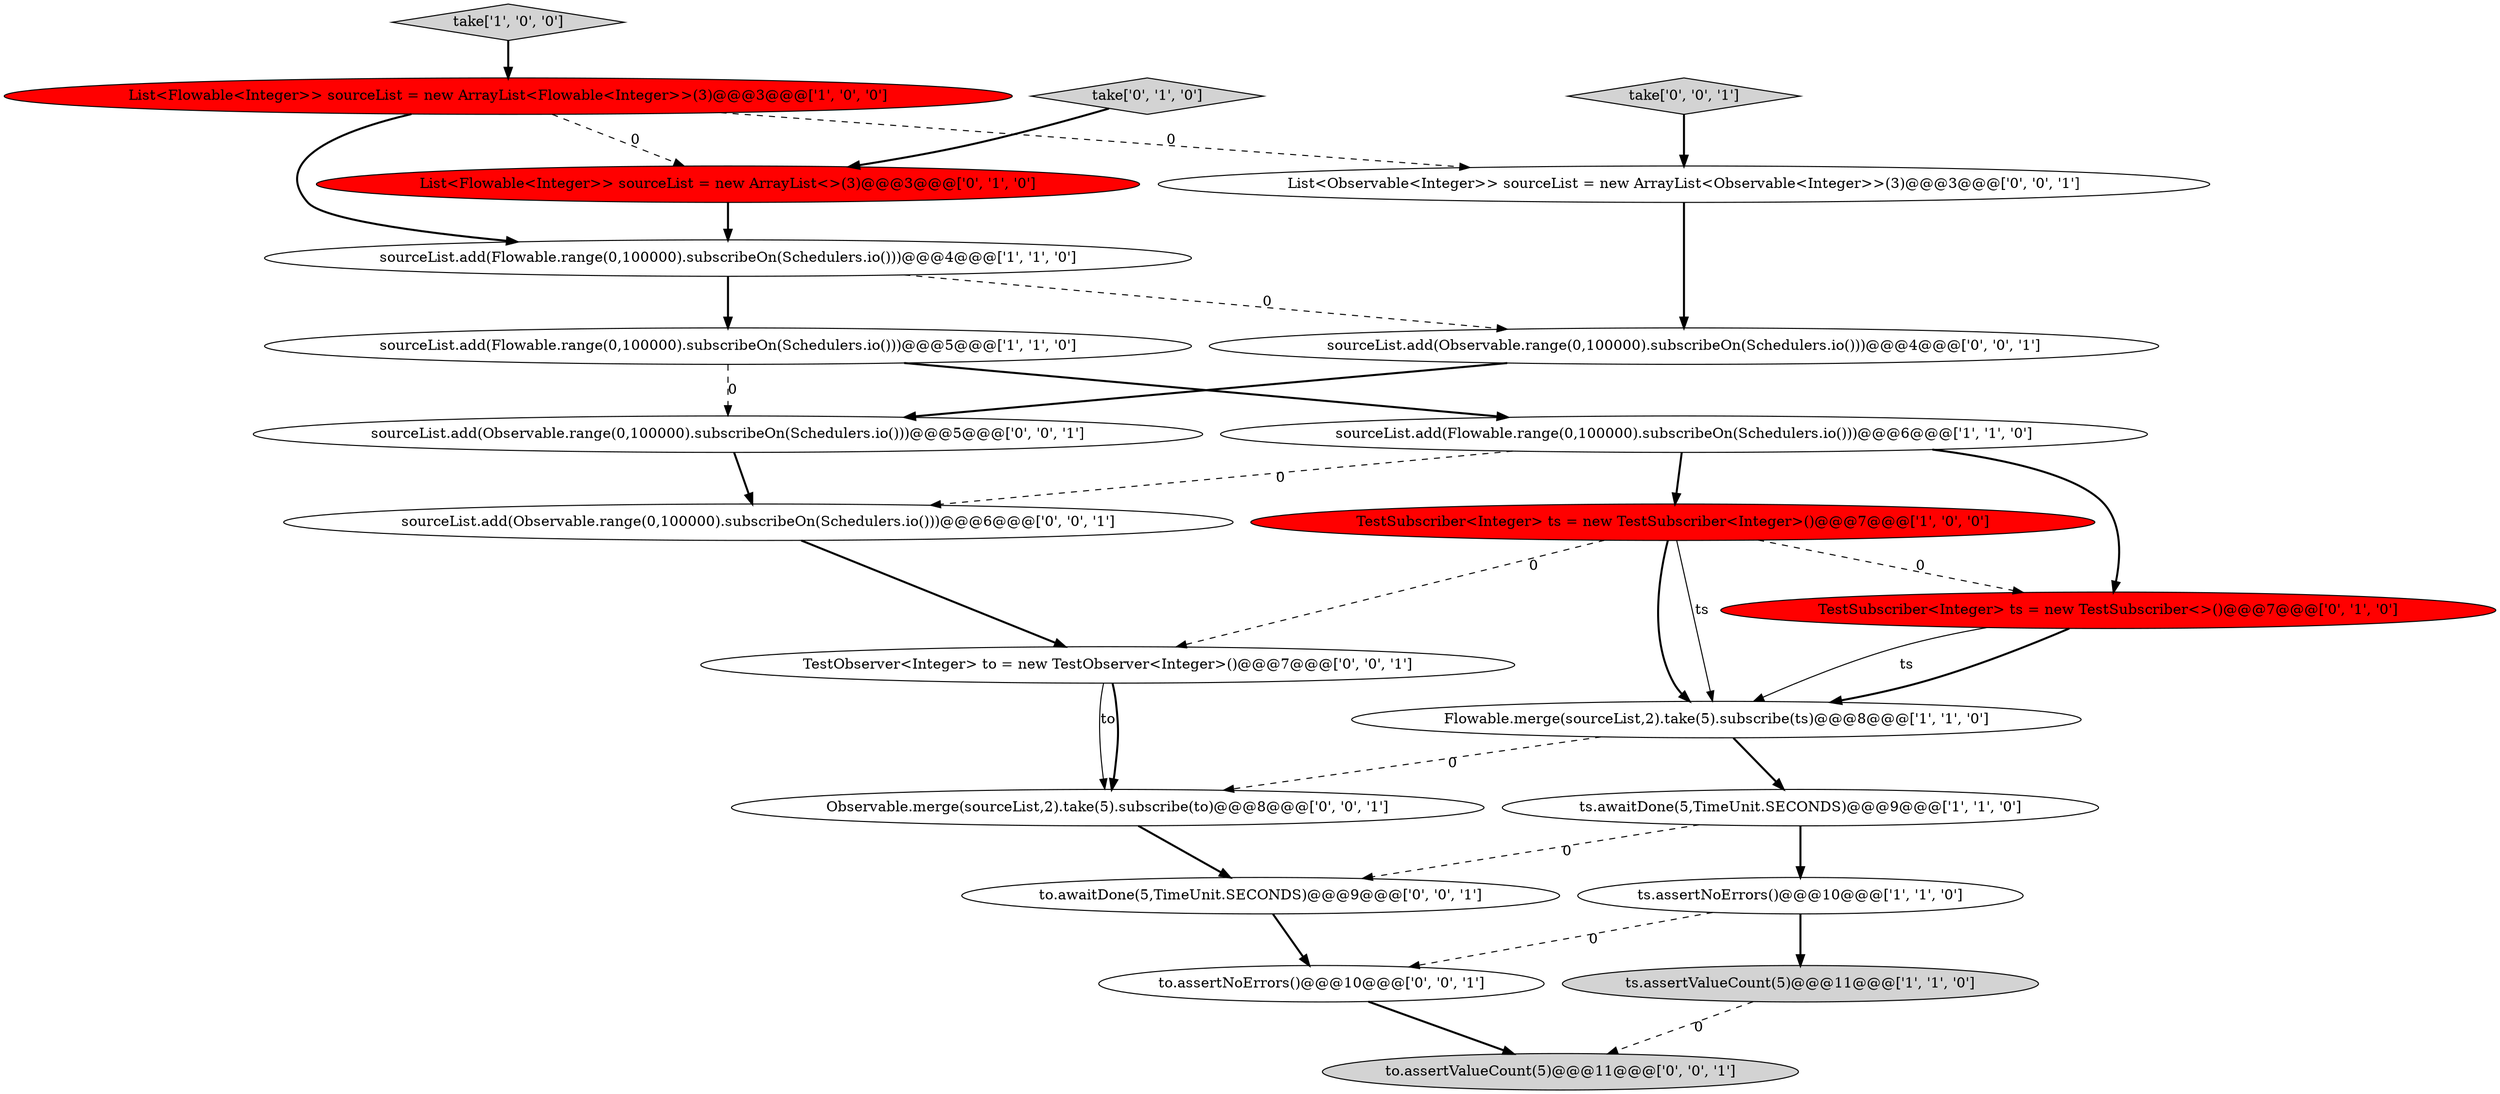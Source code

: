 digraph {
20 [style = filled, label = "to.awaitDone(5,TimeUnit.SECONDS)@@@9@@@['0', '0', '1']", fillcolor = white, shape = ellipse image = "AAA0AAABBB3BBB"];
19 [style = filled, label = "List<Observable<Integer>> sourceList = new ArrayList<Observable<Integer>>(3)@@@3@@@['0', '0', '1']", fillcolor = white, shape = ellipse image = "AAA0AAABBB3BBB"];
5 [style = filled, label = "ts.awaitDone(5,TimeUnit.SECONDS)@@@9@@@['1', '1', '0']", fillcolor = white, shape = ellipse image = "AAA0AAABBB1BBB"];
6 [style = filled, label = "take['1', '0', '0']", fillcolor = lightgray, shape = diamond image = "AAA0AAABBB1BBB"];
22 [style = filled, label = "take['0', '0', '1']", fillcolor = lightgray, shape = diamond image = "AAA0AAABBB3BBB"];
10 [style = filled, label = "take['0', '1', '0']", fillcolor = lightgray, shape = diamond image = "AAA0AAABBB2BBB"];
14 [style = filled, label = "Observable.merge(sourceList,2).take(5).subscribe(to)@@@8@@@['0', '0', '1']", fillcolor = white, shape = ellipse image = "AAA0AAABBB3BBB"];
9 [style = filled, label = "Flowable.merge(sourceList,2).take(5).subscribe(ts)@@@8@@@['1', '1', '0']", fillcolor = white, shape = ellipse image = "AAA0AAABBB1BBB"];
15 [style = filled, label = "to.assertNoErrors()@@@10@@@['0', '0', '1']", fillcolor = white, shape = ellipse image = "AAA0AAABBB3BBB"];
21 [style = filled, label = "to.assertValueCount(5)@@@11@@@['0', '0', '1']", fillcolor = lightgray, shape = ellipse image = "AAA0AAABBB3BBB"];
8 [style = filled, label = "List<Flowable<Integer>> sourceList = new ArrayList<Flowable<Integer>>(3)@@@3@@@['1', '0', '0']", fillcolor = red, shape = ellipse image = "AAA1AAABBB1BBB"];
16 [style = filled, label = "TestObserver<Integer> to = new TestObserver<Integer>()@@@7@@@['0', '0', '1']", fillcolor = white, shape = ellipse image = "AAA0AAABBB3BBB"];
11 [style = filled, label = "TestSubscriber<Integer> ts = new TestSubscriber<>()@@@7@@@['0', '1', '0']", fillcolor = red, shape = ellipse image = "AAA1AAABBB2BBB"];
12 [style = filled, label = "List<Flowable<Integer>> sourceList = new ArrayList<>(3)@@@3@@@['0', '1', '0']", fillcolor = red, shape = ellipse image = "AAA1AAABBB2BBB"];
13 [style = filled, label = "sourceList.add(Observable.range(0,100000).subscribeOn(Schedulers.io()))@@@4@@@['0', '0', '1']", fillcolor = white, shape = ellipse image = "AAA0AAABBB3BBB"];
3 [style = filled, label = "sourceList.add(Flowable.range(0,100000).subscribeOn(Schedulers.io()))@@@6@@@['1', '1', '0']", fillcolor = white, shape = ellipse image = "AAA0AAABBB1BBB"];
1 [style = filled, label = "sourceList.add(Flowable.range(0,100000).subscribeOn(Schedulers.io()))@@@5@@@['1', '1', '0']", fillcolor = white, shape = ellipse image = "AAA0AAABBB1BBB"];
2 [style = filled, label = "ts.assertValueCount(5)@@@11@@@['1', '1', '0']", fillcolor = lightgray, shape = ellipse image = "AAA0AAABBB1BBB"];
4 [style = filled, label = "TestSubscriber<Integer> ts = new TestSubscriber<Integer>()@@@7@@@['1', '0', '0']", fillcolor = red, shape = ellipse image = "AAA1AAABBB1BBB"];
17 [style = filled, label = "sourceList.add(Observable.range(0,100000).subscribeOn(Schedulers.io()))@@@5@@@['0', '0', '1']", fillcolor = white, shape = ellipse image = "AAA0AAABBB3BBB"];
0 [style = filled, label = "sourceList.add(Flowable.range(0,100000).subscribeOn(Schedulers.io()))@@@4@@@['1', '1', '0']", fillcolor = white, shape = ellipse image = "AAA0AAABBB1BBB"];
7 [style = filled, label = "ts.assertNoErrors()@@@10@@@['1', '1', '0']", fillcolor = white, shape = ellipse image = "AAA0AAABBB1BBB"];
18 [style = filled, label = "sourceList.add(Observable.range(0,100000).subscribeOn(Schedulers.io()))@@@6@@@['0', '0', '1']", fillcolor = white, shape = ellipse image = "AAA0AAABBB3BBB"];
4->9 [style = bold, label=""];
8->19 [style = dashed, label="0"];
4->16 [style = dashed, label="0"];
22->19 [style = bold, label=""];
16->14 [style = solid, label="to"];
15->21 [style = bold, label=""];
3->18 [style = dashed, label="0"];
1->3 [style = bold, label=""];
3->11 [style = bold, label=""];
8->12 [style = dashed, label="0"];
11->9 [style = bold, label=""];
12->0 [style = bold, label=""];
3->4 [style = bold, label=""];
5->20 [style = dashed, label="0"];
11->9 [style = solid, label="ts"];
8->0 [style = bold, label=""];
13->17 [style = bold, label=""];
1->17 [style = dashed, label="0"];
9->14 [style = dashed, label="0"];
19->13 [style = bold, label=""];
2->21 [style = dashed, label="0"];
10->12 [style = bold, label=""];
7->2 [style = bold, label=""];
0->1 [style = bold, label=""];
0->13 [style = dashed, label="0"];
6->8 [style = bold, label=""];
7->15 [style = dashed, label="0"];
9->5 [style = bold, label=""];
5->7 [style = bold, label=""];
16->14 [style = bold, label=""];
4->9 [style = solid, label="ts"];
4->11 [style = dashed, label="0"];
20->15 [style = bold, label=""];
17->18 [style = bold, label=""];
14->20 [style = bold, label=""];
18->16 [style = bold, label=""];
}
